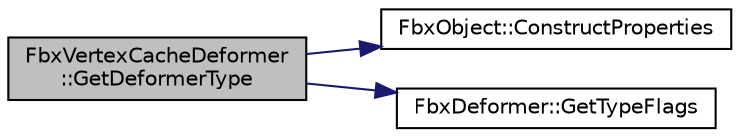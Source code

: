 digraph "FbxVertexCacheDeformer::GetDeformerType"
{
  edge [fontname="Helvetica",fontsize="10",labelfontname="Helvetica",labelfontsize="10"];
  node [fontname="Helvetica",fontsize="10",shape=record];
  rankdir="LR";
  Node6 [label="FbxVertexCacheDeformer\l::GetDeformerType",height=0.2,width=0.4,color="black", fillcolor="grey75", style="filled", fontcolor="black"];
  Node6 -> Node7 [color="midnightblue",fontsize="10",style="solid",fontname="Helvetica"];
  Node7 [label="FbxObject::ConstructProperties",height=0.2,width=0.4,color="black", fillcolor="white", style="filled",URL="$class_fbx_object.html#ad44f814323dc1b5e78bff1bfc608b4bb"];
  Node6 -> Node8 [color="midnightblue",fontsize="10",style="solid",fontname="Helvetica"];
  Node8 [label="FbxDeformer::GetTypeFlags",height=0.2,width=0.4,color="black", fillcolor="white", style="filled",URL="$class_fbx_deformer.html#ac3f5a3eb2dda62397fc667004d798319"];
}
